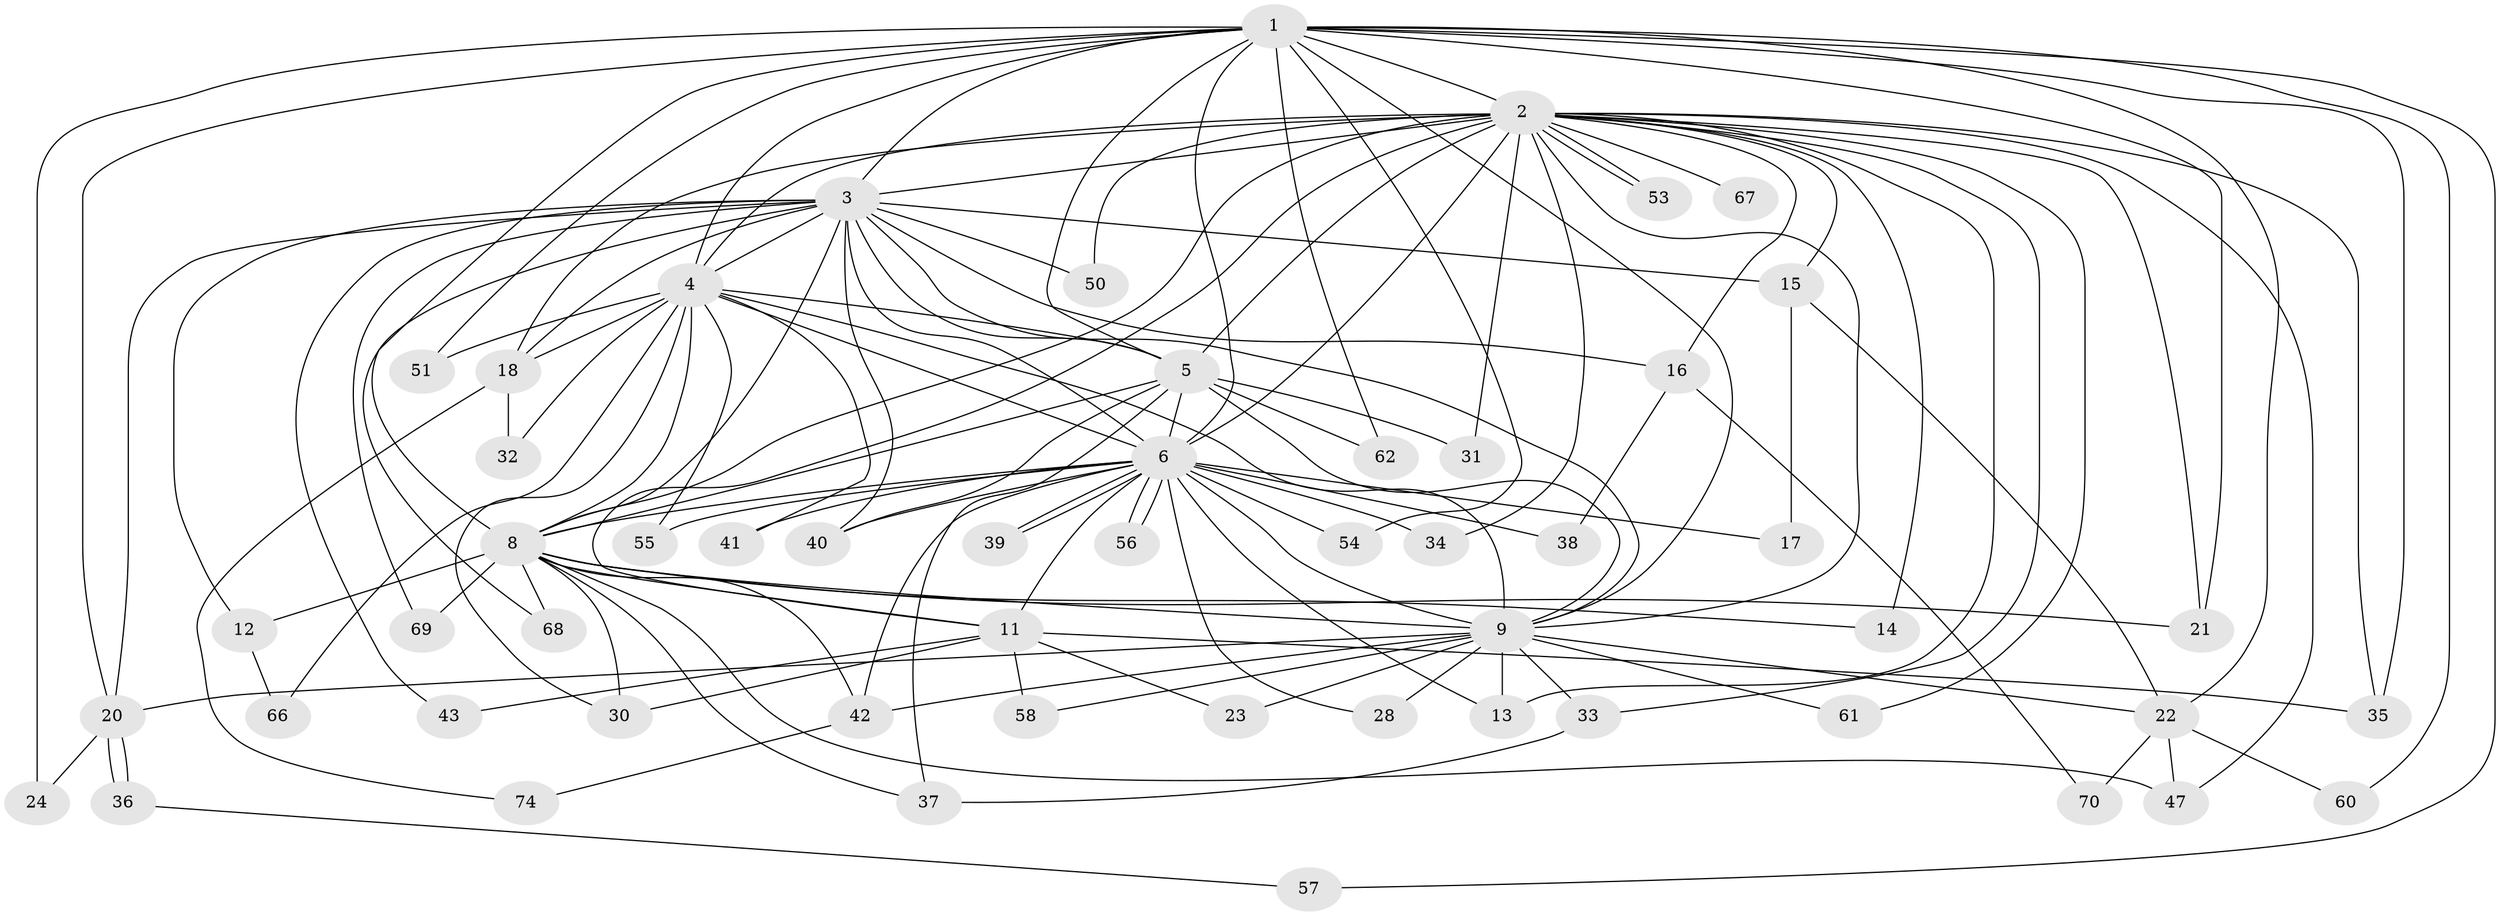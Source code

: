 // original degree distribution, {20: 0.013513513513513514, 21: 0.02702702702702703, 19: 0.04054054054054054, 17: 0.013513513513513514, 14: 0.013513513513513514, 15: 0.013513513513513514, 16: 0.013513513513513514, 8: 0.013513513513513514, 3: 0.14864864864864866, 4: 0.08108108108108109, 2: 0.5945945945945946, 6: 0.02702702702702703}
// Generated by graph-tools (version 1.1) at 2025/11/02/27/25 16:11:06]
// undirected, 54 vertices, 131 edges
graph export_dot {
graph [start="1"]
  node [color=gray90,style=filled];
  1 [super="+44"];
  2 [super="+10"];
  3 [super="+59"];
  4 [super="+29"];
  5 [super="+65"];
  6 [super="+7"];
  8 [super="+73"];
  9 [super="+64"];
  11 [super="+19"];
  12;
  13 [super="+26"];
  14 [super="+48"];
  15;
  16;
  17;
  18 [super="+25"];
  20 [super="+45"];
  21 [super="+27"];
  22 [super="+63"];
  23;
  24;
  28;
  30;
  31;
  32;
  33;
  34;
  35 [super="+49"];
  36;
  37 [super="+72"];
  38;
  39;
  40 [super="+46"];
  41;
  42 [super="+71"];
  43;
  47 [super="+52"];
  50;
  51;
  53;
  54;
  55;
  56;
  57;
  58;
  60;
  61;
  62;
  66;
  67;
  68;
  69;
  70;
  74;
  1 -- 2 [weight=2];
  1 -- 3;
  1 -- 4;
  1 -- 5;
  1 -- 6 [weight=2];
  1 -- 8;
  1 -- 9;
  1 -- 20;
  1 -- 21 [weight=2];
  1 -- 22;
  1 -- 24;
  1 -- 51;
  1 -- 54;
  1 -- 57;
  1 -- 60;
  1 -- 62;
  1 -- 35;
  2 -- 3 [weight=2];
  2 -- 4 [weight=2];
  2 -- 5 [weight=2];
  2 -- 6 [weight=4];
  2 -- 8 [weight=2];
  2 -- 9 [weight=2];
  2 -- 11;
  2 -- 15;
  2 -- 16;
  2 -- 34;
  2 -- 35;
  2 -- 47;
  2 -- 50;
  2 -- 53;
  2 -- 53;
  2 -- 67 [weight=2];
  2 -- 33;
  2 -- 13;
  2 -- 14 [weight=2];
  2 -- 18;
  2 -- 61;
  2 -- 31;
  2 -- 21;
  3 -- 4;
  3 -- 5;
  3 -- 6 [weight=3];
  3 -- 8;
  3 -- 9;
  3 -- 12;
  3 -- 15;
  3 -- 16;
  3 -- 40;
  3 -- 43;
  3 -- 50;
  3 -- 68;
  3 -- 69;
  3 -- 18;
  3 -- 20;
  4 -- 5;
  4 -- 6 [weight=2];
  4 -- 8;
  4 -- 9 [weight=2];
  4 -- 18;
  4 -- 30;
  4 -- 32;
  4 -- 41;
  4 -- 51;
  4 -- 55;
  4 -- 66;
  5 -- 6 [weight=2];
  5 -- 8;
  5 -- 9 [weight=2];
  5 -- 31;
  5 -- 37;
  5 -- 40;
  5 -- 62;
  6 -- 8 [weight=2];
  6 -- 9 [weight=2];
  6 -- 38;
  6 -- 39;
  6 -- 39;
  6 -- 42;
  6 -- 54;
  6 -- 55;
  6 -- 56;
  6 -- 56;
  6 -- 34;
  6 -- 41;
  6 -- 17;
  6 -- 28;
  6 -- 40;
  6 -- 11;
  6 -- 13;
  8 -- 9;
  8 -- 11;
  8 -- 12;
  8 -- 14;
  8 -- 21;
  8 -- 37;
  8 -- 47;
  8 -- 68;
  8 -- 69;
  8 -- 30;
  8 -- 42;
  9 -- 13 [weight=2];
  9 -- 20;
  9 -- 23;
  9 -- 28;
  9 -- 33;
  9 -- 42;
  9 -- 58;
  9 -- 61;
  9 -- 22;
  11 -- 23;
  11 -- 30;
  11 -- 35;
  11 -- 43;
  11 -- 58;
  12 -- 66;
  15 -- 17;
  15 -- 22;
  16 -- 38;
  16 -- 70;
  18 -- 74;
  18 -- 32;
  20 -- 24;
  20 -- 36;
  20 -- 36;
  22 -- 60;
  22 -- 70;
  22 -- 47;
  33 -- 37;
  36 -- 57;
  42 -- 74;
}
